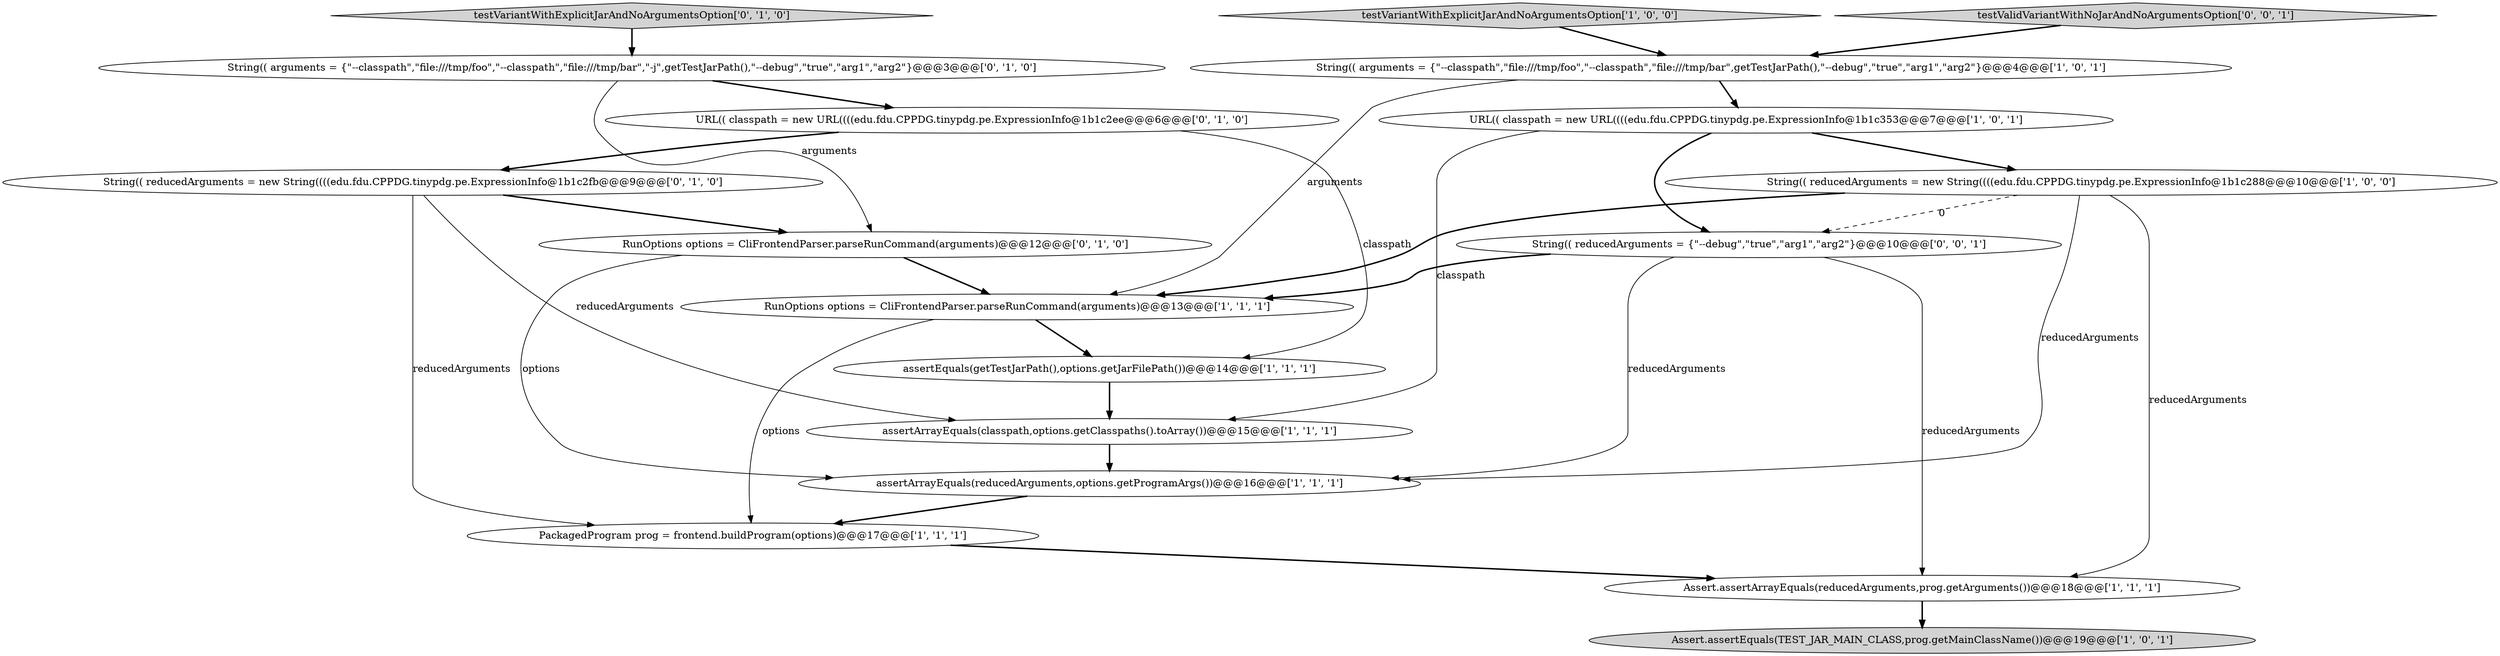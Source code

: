 digraph {
15 [style = filled, label = "String(( reducedArguments = new String((((edu.fdu.CPPDG.tinypdg.pe.ExpressionInfo@1b1c2fb@@@9@@@['0', '1', '0']", fillcolor = white, shape = ellipse image = "AAA0AAABBB2BBB"];
6 [style = filled, label = "assertArrayEquals(reducedArguments,options.getProgramArgs())@@@16@@@['1', '1', '1']", fillcolor = white, shape = ellipse image = "AAA0AAABBB1BBB"];
1 [style = filled, label = "assertEquals(getTestJarPath(),options.getJarFilePath())@@@14@@@['1', '1', '1']", fillcolor = white, shape = ellipse image = "AAA0AAABBB1BBB"];
8 [style = filled, label = "PackagedProgram prog = frontend.buildProgram(options)@@@17@@@['1', '1', '1']", fillcolor = white, shape = ellipse image = "AAA0AAABBB1BBB"];
11 [style = filled, label = "RunOptions options = CliFrontendParser.parseRunCommand(arguments)@@@12@@@['0', '1', '0']", fillcolor = white, shape = ellipse image = "AAA0AAABBB2BBB"];
2 [style = filled, label = "URL(( classpath = new URL((((edu.fdu.CPPDG.tinypdg.pe.ExpressionInfo@1b1c353@@@7@@@['1', '0', '1']", fillcolor = white, shape = ellipse image = "AAA0AAABBB1BBB"];
16 [style = filled, label = "testValidVariantWithNoJarAndNoArgumentsOption['0', '0', '1']", fillcolor = lightgray, shape = diamond image = "AAA0AAABBB3BBB"];
9 [style = filled, label = "Assert.assertArrayEquals(reducedArguments,prog.getArguments())@@@18@@@['1', '1', '1']", fillcolor = white, shape = ellipse image = "AAA0AAABBB1BBB"];
4 [style = filled, label = "testVariantWithExplicitJarAndNoArgumentsOption['1', '0', '0']", fillcolor = lightgray, shape = diamond image = "AAA0AAABBB1BBB"];
13 [style = filled, label = "String(( arguments = {\"--classpath\",\"file:///tmp/foo\",\"--classpath\",\"file:///tmp/bar\",\"-j\",getTestJarPath(),\"--debug\",\"true\",\"arg1\",\"arg2\"}@@@3@@@['0', '1', '0']", fillcolor = white, shape = ellipse image = "AAA0AAABBB2BBB"];
5 [style = filled, label = "assertArrayEquals(classpath,options.getClasspaths().toArray())@@@15@@@['1', '1', '1']", fillcolor = white, shape = ellipse image = "AAA0AAABBB1BBB"];
7 [style = filled, label = "String(( arguments = {\"--classpath\",\"file:///tmp/foo\",\"--classpath\",\"file:///tmp/bar\",getTestJarPath(),\"--debug\",\"true\",\"arg1\",\"arg2\"}@@@4@@@['1', '0', '1']", fillcolor = white, shape = ellipse image = "AAA0AAABBB1BBB"];
12 [style = filled, label = "testVariantWithExplicitJarAndNoArgumentsOption['0', '1', '0']", fillcolor = lightgray, shape = diamond image = "AAA0AAABBB2BBB"];
17 [style = filled, label = "String(( reducedArguments = {\"--debug\",\"true\",\"arg1\",\"arg2\"}@@@10@@@['0', '0', '1']", fillcolor = white, shape = ellipse image = "AAA0AAABBB3BBB"];
0 [style = filled, label = "String(( reducedArguments = new String((((edu.fdu.CPPDG.tinypdg.pe.ExpressionInfo@1b1c288@@@10@@@['1', '0', '0']", fillcolor = white, shape = ellipse image = "AAA0AAABBB1BBB"];
3 [style = filled, label = "RunOptions options = CliFrontendParser.parseRunCommand(arguments)@@@13@@@['1', '1', '1']", fillcolor = white, shape = ellipse image = "AAA0AAABBB1BBB"];
14 [style = filled, label = "URL(( classpath = new URL((((edu.fdu.CPPDG.tinypdg.pe.ExpressionInfo@1b1c2ee@@@6@@@['0', '1', '0']", fillcolor = white, shape = ellipse image = "AAA0AAABBB2BBB"];
10 [style = filled, label = "Assert.assertEquals(TEST_JAR_MAIN_CLASS,prog.getMainClassName())@@@19@@@['1', '0', '1']", fillcolor = lightgray, shape = ellipse image = "AAA0AAABBB1BBB"];
1->5 [style = bold, label=""];
0->3 [style = bold, label=""];
2->17 [style = bold, label=""];
11->6 [style = solid, label="options"];
3->1 [style = bold, label=""];
16->7 [style = bold, label=""];
7->3 [style = solid, label="arguments"];
9->10 [style = bold, label=""];
15->8 [style = solid, label="reducedArguments"];
0->17 [style = dashed, label="0"];
4->7 [style = bold, label=""];
2->5 [style = solid, label="classpath"];
12->13 [style = bold, label=""];
13->11 [style = solid, label="arguments"];
2->0 [style = bold, label=""];
5->6 [style = bold, label=""];
15->11 [style = bold, label=""];
0->6 [style = solid, label="reducedArguments"];
11->3 [style = bold, label=""];
7->2 [style = bold, label=""];
3->8 [style = solid, label="options"];
17->6 [style = solid, label="reducedArguments"];
6->8 [style = bold, label=""];
8->9 [style = bold, label=""];
14->1 [style = solid, label="classpath"];
17->3 [style = bold, label=""];
14->15 [style = bold, label=""];
17->9 [style = solid, label="reducedArguments"];
0->9 [style = solid, label="reducedArguments"];
13->14 [style = bold, label=""];
15->5 [style = solid, label="reducedArguments"];
}
